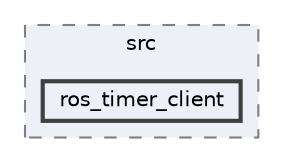digraph "smacc2_client_library/ros_timer_client/src/ros_timer_client"
{
 // LATEX_PDF_SIZE
  bgcolor="transparent";
  edge [fontname=Helvetica,fontsize=10,labelfontname=Helvetica,labelfontsize=10];
  node [fontname=Helvetica,fontsize=10,shape=box,height=0.2,width=0.4];
  compound=true
  subgraph clusterdir_1b418a77ff8bbe07e64780bb23f45f19 {
    graph [ bgcolor="#edf0f7", pencolor="grey50", label="src", fontname=Helvetica,fontsize=10 style="filled,dashed", URL="dir_1b418a77ff8bbe07e64780bb23f45f19.html",tooltip=""]
  dir_52b5f2b64e77df3386edd04f1c2b5c45 [label="ros_timer_client", fillcolor="#edf0f7", color="grey25", style="filled,bold", URL="dir_52b5f2b64e77df3386edd04f1c2b5c45.html",tooltip=""];
  }
}
